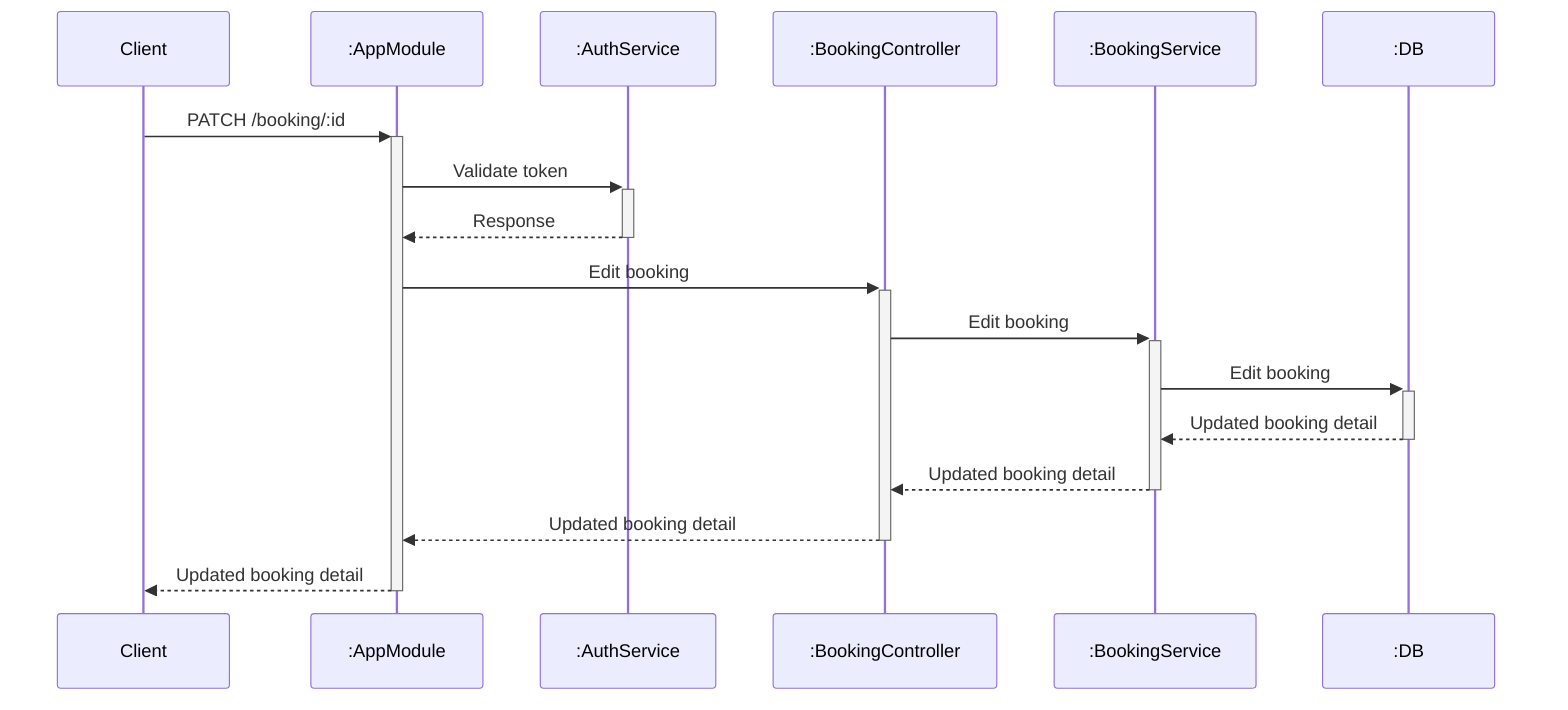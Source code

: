 sequenceDiagram
    participant Client
    participant #58;AppModule
    participant #58;AuthService
    participant #58;BookingController
    participant #58;BookingService
    participant #58;DB

    Client ->>+ #58;AppModule : PATCH /booking/:id 

    #58;AppModule ->>+ #58;AuthService : Validate token
    #58;AuthService -->>- #58;AppModule : Response

    #58;AppModule->>+#58;BookingController: Edit booking
    #58;BookingController->>+#58;BookingService: Edit booking
    #58;BookingService->>+#58;DB: Edit booking
    #58;DB-->>-#58;BookingService: Updated booking detail
    #58;BookingService-->>-#58;BookingController: Updated booking detail
    #58;BookingController-->>-#58;AppModule: Updated booking detail
    
    #58;AppModule-->>-Client: Updated booking detail